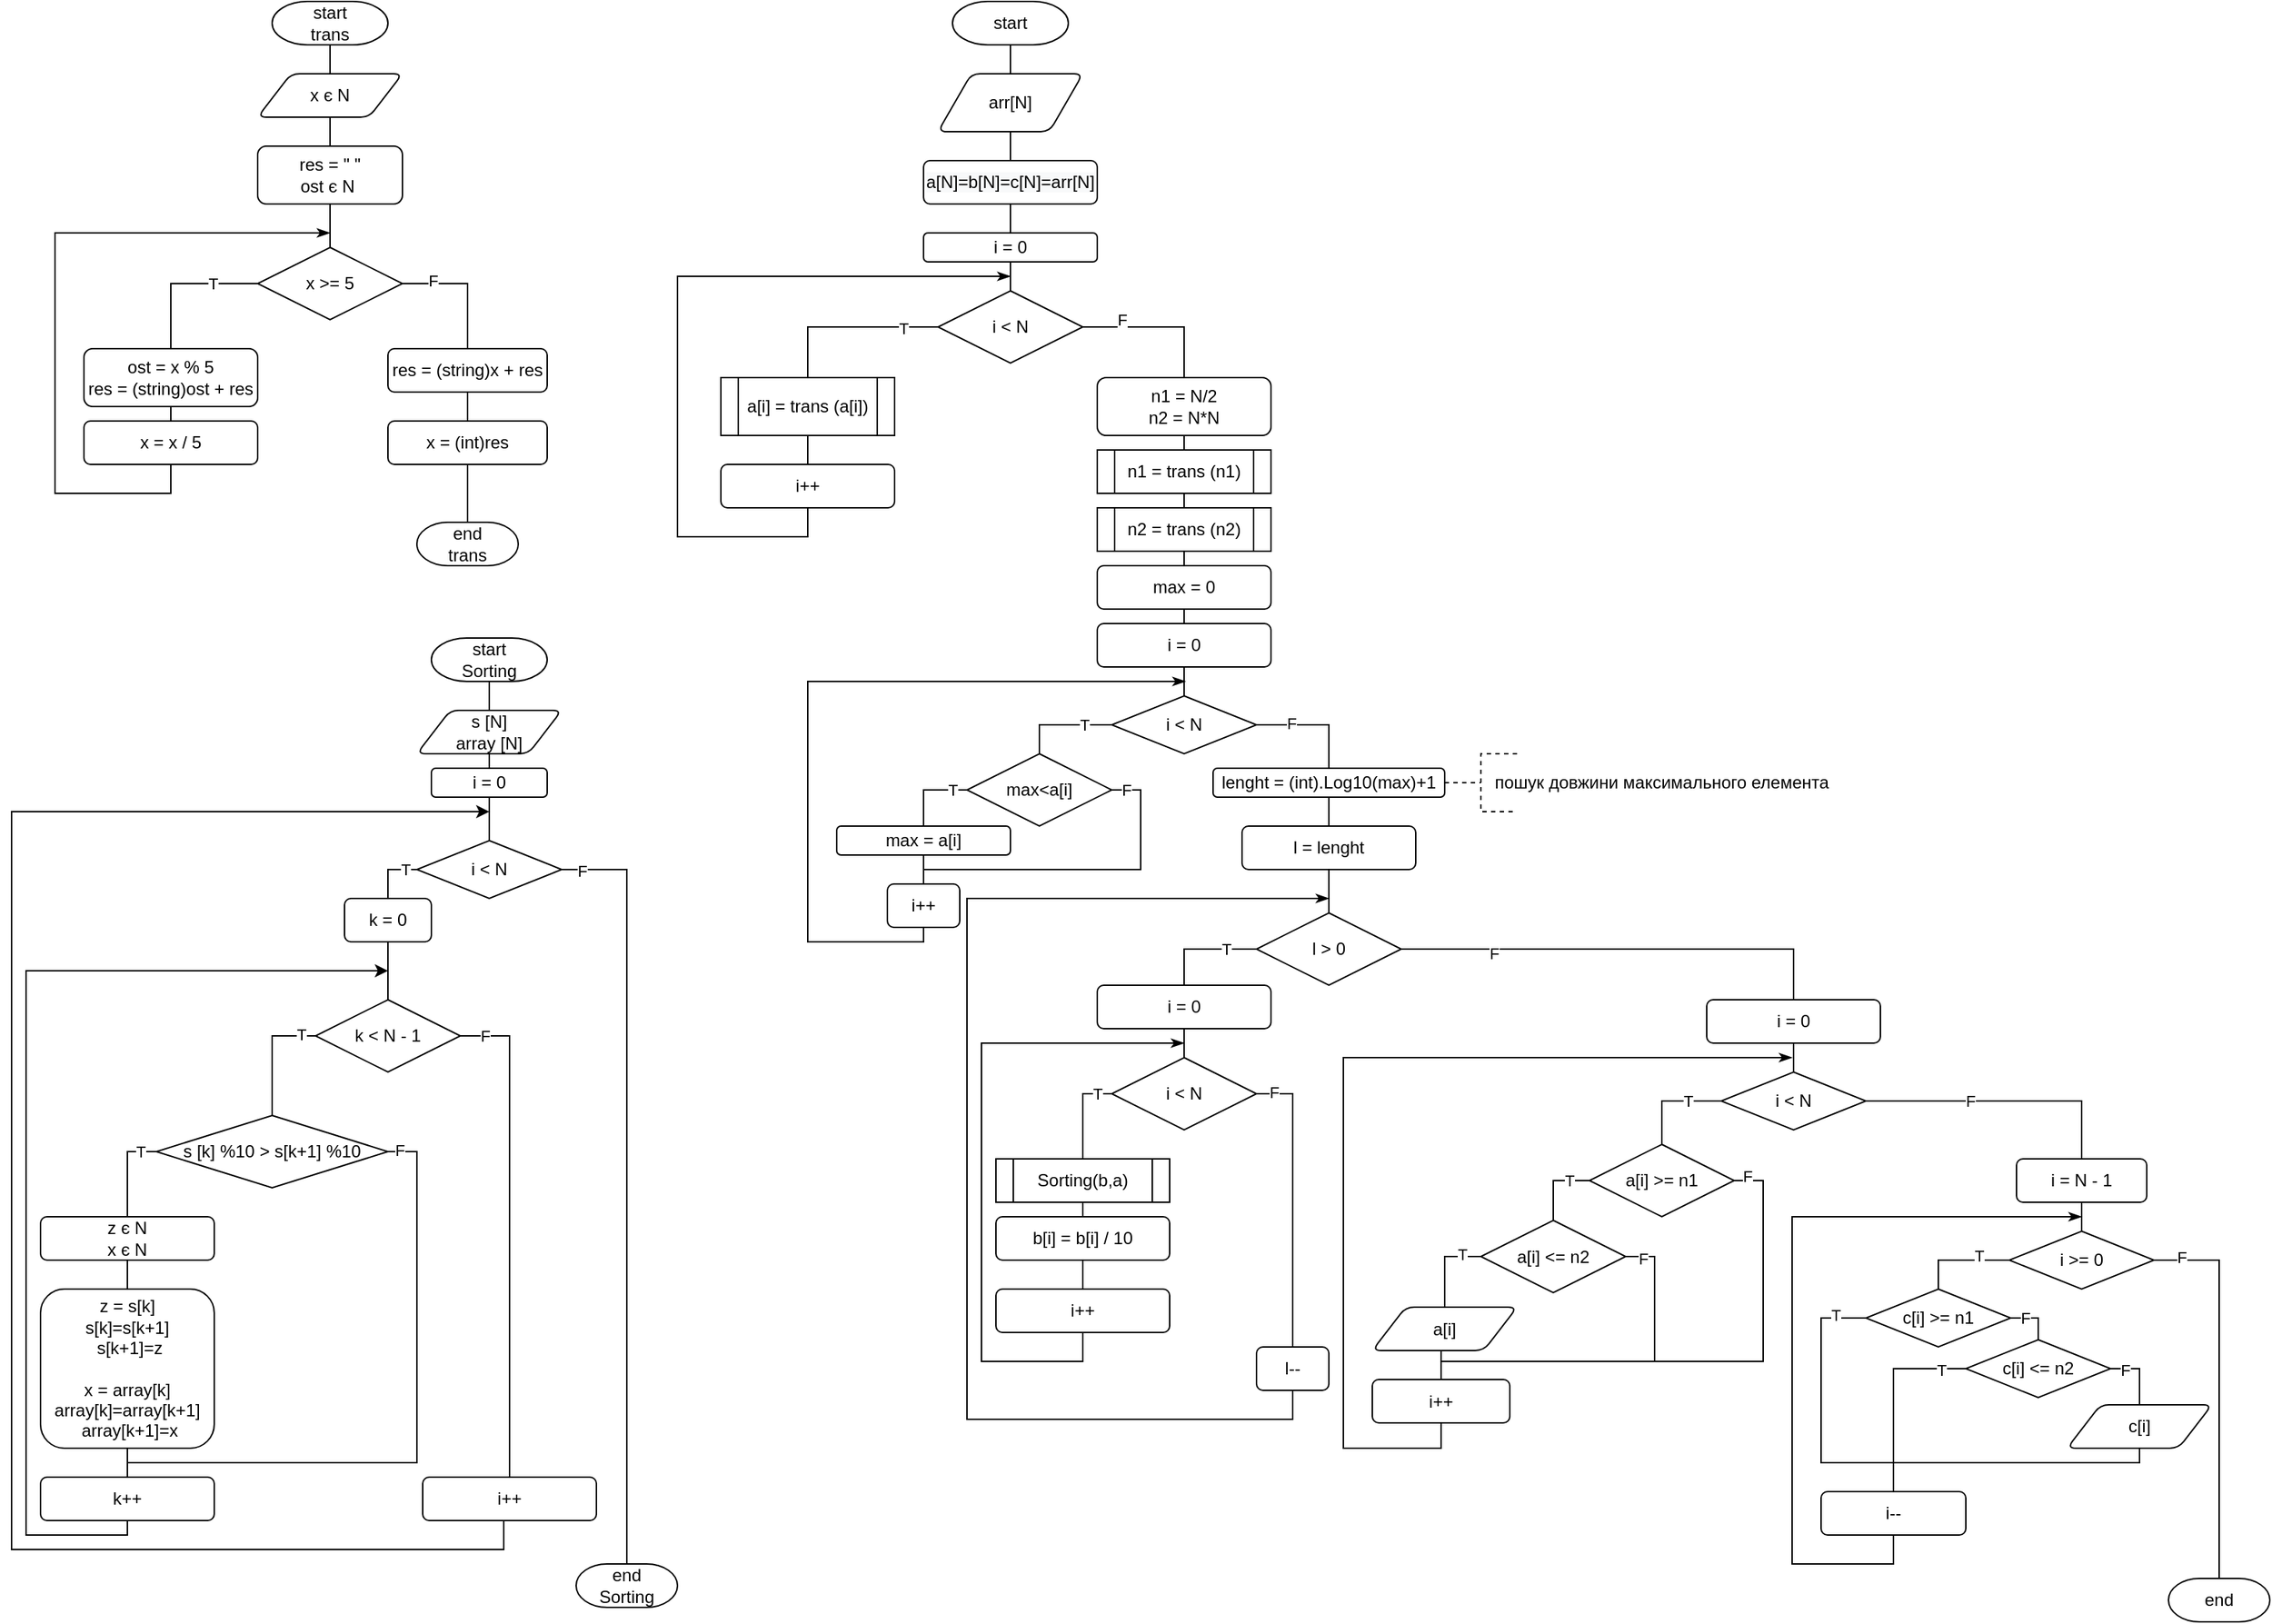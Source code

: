 <mxfile version="15.8.7" type="device"><diagram id="oa8VVHl52Wb4Baht3_-y" name="Страница 1"><mxGraphModel dx="900" dy="1813" grid="1" gridSize="10" guides="1" tooltips="1" connect="1" arrows="1" fold="1" page="1" pageScale="1" pageWidth="827" pageHeight="1169" math="0" shadow="0"><root><mxCell id="0"/><mxCell id="1" parent="0"/><mxCell id="658XoioTIRGRhnSlcm3M-3" style="edgeStyle=orthogonalEdgeStyle;rounded=0;orthogonalLoop=1;jettySize=auto;html=1;exitX=0.5;exitY=1;exitDx=0;exitDy=0;exitPerimeter=0;entryX=0.5;entryY=0;entryDx=0;entryDy=0;endArrow=none;endFill=0;" edge="1" parent="1" source="658XoioTIRGRhnSlcm3M-1" target="658XoioTIRGRhnSlcm3M-2"><mxGeometry relative="1" as="geometry"/></mxCell><mxCell id="658XoioTIRGRhnSlcm3M-1" value="start" style="strokeWidth=1;html=1;shape=mxgraph.flowchart.terminator;whiteSpace=wrap;" vertex="1" parent="1"><mxGeometry x="660" y="40" width="80" height="30" as="geometry"/></mxCell><mxCell id="658XoioTIRGRhnSlcm3M-13" style="edgeStyle=orthogonalEdgeStyle;rounded=0;orthogonalLoop=1;jettySize=auto;html=1;exitX=0.5;exitY=1;exitDx=0;exitDy=0;entryX=0.5;entryY=0;entryDx=0;entryDy=0;endArrow=none;endFill=0;" edge="1" parent="1" source="658XoioTIRGRhnSlcm3M-2" target="658XoioTIRGRhnSlcm3M-12"><mxGeometry relative="1" as="geometry"/></mxCell><mxCell id="658XoioTIRGRhnSlcm3M-2" value="arr[N]" style="shape=parallelogram;html=1;strokeWidth=1;perimeter=parallelogramPerimeter;whiteSpace=wrap;rounded=1;arcSize=12;size=0.23;" vertex="1" parent="1"><mxGeometry x="650" y="90" width="100" height="40" as="geometry"/></mxCell><mxCell id="658XoioTIRGRhnSlcm3M-6" style="edgeStyle=orthogonalEdgeStyle;rounded=0;orthogonalLoop=1;jettySize=auto;html=1;exitX=0.5;exitY=1;exitDx=0;exitDy=0;endArrow=none;endFill=0;" edge="1" parent="1"><mxGeometry relative="1" as="geometry"><mxPoint x="700" y="180" as="sourcePoint"/><mxPoint x="700" y="180" as="targetPoint"/></mxGeometry></mxCell><mxCell id="658XoioTIRGRhnSlcm3M-15" style="edgeStyle=orthogonalEdgeStyle;rounded=0;orthogonalLoop=1;jettySize=auto;html=1;exitX=0.5;exitY=1;exitDx=0;exitDy=0;entryX=0.5;entryY=0;entryDx=0;entryDy=0;endArrow=none;endFill=0;" edge="1" parent="1" source="658XoioTIRGRhnSlcm3M-12" target="658XoioTIRGRhnSlcm3M-14"><mxGeometry relative="1" as="geometry"/></mxCell><mxCell id="658XoioTIRGRhnSlcm3M-12" value="&lt;meta charset=&quot;utf-8&quot;&gt;&lt;span style=&quot;color: rgb(0, 0, 0); font-family: helvetica; font-size: 12px; font-style: normal; font-weight: 400; letter-spacing: normal; text-align: center; text-indent: 0px; text-transform: none; word-spacing: 0px; background-color: rgb(248, 249, 250); display: inline; float: none;&quot;&gt;a[N]=b[N]=c[N]=arr[N]&lt;/span&gt;" style="rounded=1;whiteSpace=wrap;html=1;" vertex="1" parent="1"><mxGeometry x="640" y="150" width="120" height="30" as="geometry"/></mxCell><mxCell id="658XoioTIRGRhnSlcm3M-18" style="edgeStyle=orthogonalEdgeStyle;rounded=0;orthogonalLoop=1;jettySize=auto;html=1;exitX=0.5;exitY=1;exitDx=0;exitDy=0;entryX=0.5;entryY=0;entryDx=0;entryDy=0;entryPerimeter=0;endArrow=none;endFill=0;" edge="1" parent="1" source="658XoioTIRGRhnSlcm3M-14" target="658XoioTIRGRhnSlcm3M-17"><mxGeometry relative="1" as="geometry"/></mxCell><mxCell id="658XoioTIRGRhnSlcm3M-14" value="i = 0" style="rounded=1;whiteSpace=wrap;html=1;" vertex="1" parent="1"><mxGeometry x="640" y="200" width="120" height="20" as="geometry"/></mxCell><mxCell id="658XoioTIRGRhnSlcm3M-26" style="edgeStyle=orthogonalEdgeStyle;rounded=0;orthogonalLoop=1;jettySize=auto;html=1;exitX=0;exitY=0.5;exitDx=0;exitDy=0;exitPerimeter=0;entryX=0.5;entryY=0;entryDx=0;entryDy=0;endArrow=none;endFill=0;" edge="1" parent="1" source="658XoioTIRGRhnSlcm3M-17" target="658XoioTIRGRhnSlcm3M-25"><mxGeometry relative="1" as="geometry"/></mxCell><mxCell id="658XoioTIRGRhnSlcm3M-169" value="T" style="edgeLabel;html=1;align=center;verticalAlign=middle;resizable=0;points=[];" vertex="1" connectable="0" parent="658XoioTIRGRhnSlcm3M-26"><mxGeometry x="-0.607" y="1" relative="1" as="geometry"><mxPoint as="offset"/></mxGeometry></mxCell><mxCell id="658XoioTIRGRhnSlcm3M-76" style="edgeStyle=orthogonalEdgeStyle;rounded=0;orthogonalLoop=1;jettySize=auto;html=1;exitX=1;exitY=0.5;exitDx=0;exitDy=0;exitPerimeter=0;entryX=0.5;entryY=0;entryDx=0;entryDy=0;endArrow=none;endFill=0;" edge="1" parent="1" source="658XoioTIRGRhnSlcm3M-17" target="658XoioTIRGRhnSlcm3M-75"><mxGeometry relative="1" as="geometry"/></mxCell><mxCell id="658XoioTIRGRhnSlcm3M-170" value="F" style="edgeLabel;html=1;align=center;verticalAlign=middle;resizable=0;points=[];" vertex="1" connectable="0" parent="658XoioTIRGRhnSlcm3M-76"><mxGeometry x="-0.482" y="5" relative="1" as="geometry"><mxPoint as="offset"/></mxGeometry></mxCell><mxCell id="658XoioTIRGRhnSlcm3M-17" value="i &amp;lt; N" style="strokeWidth=1;html=1;shape=mxgraph.flowchart.decision;whiteSpace=wrap;" vertex="1" parent="1"><mxGeometry x="650" y="240" width="100" height="50" as="geometry"/></mxCell><mxCell id="658XoioTIRGRhnSlcm3M-23" style="edgeStyle=orthogonalEdgeStyle;rounded=0;orthogonalLoop=1;jettySize=auto;html=1;exitX=0.5;exitY=1;exitDx=0;exitDy=0;endArrow=classicThin;endFill=1;" edge="1" parent="1" source="658XoioTIRGRhnSlcm3M-21"><mxGeometry relative="1" as="geometry"><mxPoint x="700" y="230" as="targetPoint"/><Array as="points"><mxPoint x="560" y="410"/><mxPoint x="470" y="410"/><mxPoint x="470" y="230"/></Array></mxGeometry></mxCell><mxCell id="658XoioTIRGRhnSlcm3M-21" value="i++" style="rounded=1;whiteSpace=wrap;html=1;" vertex="1" parent="1"><mxGeometry x="500" y="360" width="120" height="30" as="geometry"/></mxCell><mxCell id="658XoioTIRGRhnSlcm3M-29" style="edgeStyle=orthogonalEdgeStyle;rounded=0;orthogonalLoop=1;jettySize=auto;html=1;exitX=0.5;exitY=1;exitDx=0;exitDy=0;exitPerimeter=0;entryX=0.5;entryY=0;entryDx=0;entryDy=0;endArrow=none;endFill=0;" edge="1" parent="1" source="658XoioTIRGRhnSlcm3M-24" target="658XoioTIRGRhnSlcm3M-28"><mxGeometry relative="1" as="geometry"/></mxCell><mxCell id="658XoioTIRGRhnSlcm3M-24" value="start&lt;br&gt;trans" style="strokeWidth=1;html=1;shape=mxgraph.flowchart.terminator;whiteSpace=wrap;" vertex="1" parent="1"><mxGeometry x="190" y="40" width="80" height="30" as="geometry"/></mxCell><mxCell id="658XoioTIRGRhnSlcm3M-27" style="edgeStyle=orthogonalEdgeStyle;rounded=0;orthogonalLoop=1;jettySize=auto;html=1;exitX=0.5;exitY=1;exitDx=0;exitDy=0;entryX=0.5;entryY=0;entryDx=0;entryDy=0;endArrow=none;endFill=0;" edge="1" parent="1" source="658XoioTIRGRhnSlcm3M-25" target="658XoioTIRGRhnSlcm3M-21"><mxGeometry relative="1" as="geometry"/></mxCell><mxCell id="658XoioTIRGRhnSlcm3M-25" value="&lt;span&gt;a[i] = trans (a[i])&lt;/span&gt;" style="shape=process;whiteSpace=wrap;html=1;backgroundOutline=1;" vertex="1" parent="1"><mxGeometry x="500" y="300" width="120" height="40" as="geometry"/></mxCell><mxCell id="658XoioTIRGRhnSlcm3M-31" style="edgeStyle=orthogonalEdgeStyle;rounded=0;orthogonalLoop=1;jettySize=auto;html=1;exitX=0.5;exitY=1;exitDx=0;exitDy=0;entryX=0.5;entryY=0;entryDx=0;entryDy=0;endArrow=none;endFill=0;" edge="1" parent="1" source="658XoioTIRGRhnSlcm3M-28" target="658XoioTIRGRhnSlcm3M-30"><mxGeometry relative="1" as="geometry"/></mxCell><mxCell id="658XoioTIRGRhnSlcm3M-28" value="x є N" style="shape=parallelogram;html=1;strokeWidth=1;perimeter=parallelogramPerimeter;whiteSpace=wrap;rounded=1;arcSize=12;size=0.23;" vertex="1" parent="1"><mxGeometry x="180" y="90" width="100" height="30" as="geometry"/></mxCell><mxCell id="658XoioTIRGRhnSlcm3M-33" style="edgeStyle=orthogonalEdgeStyle;rounded=0;orthogonalLoop=1;jettySize=auto;html=1;exitX=0.5;exitY=1;exitDx=0;exitDy=0;entryX=0.5;entryY=0;entryDx=0;entryDy=0;entryPerimeter=0;endArrow=none;endFill=0;" edge="1" parent="1" source="658XoioTIRGRhnSlcm3M-30" target="658XoioTIRGRhnSlcm3M-32"><mxGeometry relative="1" as="geometry"/></mxCell><mxCell id="658XoioTIRGRhnSlcm3M-30" value="res = &quot; &quot;&lt;br&gt;ost є N&amp;nbsp;" style="rounded=1;whiteSpace=wrap;html=1;" vertex="1" parent="1"><mxGeometry x="180" y="140" width="100" height="40" as="geometry"/></mxCell><mxCell id="658XoioTIRGRhnSlcm3M-35" style="edgeStyle=orthogonalEdgeStyle;rounded=0;orthogonalLoop=1;jettySize=auto;html=1;exitX=0;exitY=0.5;exitDx=0;exitDy=0;exitPerimeter=0;entryX=0.5;entryY=0;entryDx=0;entryDy=0;endArrow=none;endFill=0;" edge="1" parent="1" source="658XoioTIRGRhnSlcm3M-32" target="658XoioTIRGRhnSlcm3M-34"><mxGeometry relative="1" as="geometry"/></mxCell><mxCell id="658XoioTIRGRhnSlcm3M-160" value="T" style="edgeLabel;html=1;align=center;verticalAlign=middle;resizable=0;points=[];" vertex="1" connectable="0" parent="658XoioTIRGRhnSlcm3M-35"><mxGeometry x="-0.429" y="5" relative="1" as="geometry"><mxPoint x="-1" y="-5" as="offset"/></mxGeometry></mxCell><mxCell id="658XoioTIRGRhnSlcm3M-41" style="edgeStyle=orthogonalEdgeStyle;rounded=0;orthogonalLoop=1;jettySize=auto;html=1;exitX=1;exitY=0.5;exitDx=0;exitDy=0;exitPerimeter=0;entryX=0.5;entryY=0;entryDx=0;entryDy=0;endArrow=none;endFill=0;" edge="1" parent="1" source="658XoioTIRGRhnSlcm3M-32" target="658XoioTIRGRhnSlcm3M-37"><mxGeometry relative="1" as="geometry"/></mxCell><mxCell id="658XoioTIRGRhnSlcm3M-161" value="F" style="edgeLabel;html=1;align=center;verticalAlign=middle;resizable=0;points=[];" vertex="1" connectable="0" parent="658XoioTIRGRhnSlcm3M-41"><mxGeometry x="-0.54" y="2" relative="1" as="geometry"><mxPoint as="offset"/></mxGeometry></mxCell><mxCell id="658XoioTIRGRhnSlcm3M-32" value="x &amp;gt;= 5" style="strokeWidth=1;html=1;shape=mxgraph.flowchart.decision;whiteSpace=wrap;" vertex="1" parent="1"><mxGeometry x="180" y="210" width="100" height="50" as="geometry"/></mxCell><mxCell id="658XoioTIRGRhnSlcm3M-39" style="edgeStyle=orthogonalEdgeStyle;rounded=0;orthogonalLoop=1;jettySize=auto;html=1;exitX=0.5;exitY=1;exitDx=0;exitDy=0;entryX=0.5;entryY=0;entryDx=0;entryDy=0;endArrow=none;endFill=0;" edge="1" parent="1" source="658XoioTIRGRhnSlcm3M-34" target="658XoioTIRGRhnSlcm3M-38"><mxGeometry relative="1" as="geometry"/></mxCell><mxCell id="658XoioTIRGRhnSlcm3M-34" value="ost = x % 5&lt;br&gt;res = (string)ost + res" style="rounded=1;whiteSpace=wrap;html=1;" vertex="1" parent="1"><mxGeometry x="60" y="280" width="120" height="40" as="geometry"/></mxCell><mxCell id="658XoioTIRGRhnSlcm3M-43" style="edgeStyle=orthogonalEdgeStyle;rounded=0;orthogonalLoop=1;jettySize=auto;html=1;exitX=0.5;exitY=1;exitDx=0;exitDy=0;entryX=0.5;entryY=0;entryDx=0;entryDy=0;endArrow=none;endFill=0;" edge="1" parent="1" source="658XoioTIRGRhnSlcm3M-37" target="658XoioTIRGRhnSlcm3M-42"><mxGeometry relative="1" as="geometry"/></mxCell><mxCell id="658XoioTIRGRhnSlcm3M-37" value="res = (string)x + res" style="rounded=1;whiteSpace=wrap;html=1;" vertex="1" parent="1"><mxGeometry x="270" y="280" width="110" height="30" as="geometry"/></mxCell><mxCell id="658XoioTIRGRhnSlcm3M-40" style="edgeStyle=orthogonalEdgeStyle;rounded=0;orthogonalLoop=1;jettySize=auto;html=1;exitX=0.5;exitY=1;exitDx=0;exitDy=0;endArrow=classicThin;endFill=1;" edge="1" parent="1" source="658XoioTIRGRhnSlcm3M-38"><mxGeometry relative="1" as="geometry"><mxPoint x="230" y="200" as="targetPoint"/><Array as="points"><mxPoint x="120" y="380"/><mxPoint x="40" y="380"/><mxPoint x="40" y="200"/><mxPoint x="230" y="200"/></Array></mxGeometry></mxCell><mxCell id="658XoioTIRGRhnSlcm3M-38" value="&lt;span&gt;x = x / 5&lt;/span&gt;" style="rounded=1;whiteSpace=wrap;html=1;" vertex="1" parent="1"><mxGeometry x="60" y="330" width="120" height="30" as="geometry"/></mxCell><mxCell id="658XoioTIRGRhnSlcm3M-45" style="edgeStyle=orthogonalEdgeStyle;rounded=0;orthogonalLoop=1;jettySize=auto;html=1;exitX=0.5;exitY=1;exitDx=0;exitDy=0;entryX=0.5;entryY=0;entryDx=0;entryDy=0;entryPerimeter=0;endArrow=none;endFill=0;" edge="1" parent="1" source="658XoioTIRGRhnSlcm3M-42" target="658XoioTIRGRhnSlcm3M-44"><mxGeometry relative="1" as="geometry"/></mxCell><mxCell id="658XoioTIRGRhnSlcm3M-42" value="&lt;span&gt;x = (int)res&lt;/span&gt;" style="rounded=1;whiteSpace=wrap;html=1;" vertex="1" parent="1"><mxGeometry x="270" y="330" width="110" height="30" as="geometry"/></mxCell><mxCell id="658XoioTIRGRhnSlcm3M-44" value="end&lt;br&gt;trans" style="strokeWidth=1;html=1;shape=mxgraph.flowchart.terminator;whiteSpace=wrap;" vertex="1" parent="1"><mxGeometry x="290" y="400" width="70" height="30" as="geometry"/></mxCell><mxCell id="658XoioTIRGRhnSlcm3M-48" style="edgeStyle=orthogonalEdgeStyle;rounded=0;orthogonalLoop=1;jettySize=auto;html=1;exitX=0.5;exitY=1;exitDx=0;exitDy=0;exitPerimeter=0;entryX=0.5;entryY=0;entryDx=0;entryDy=0;endArrow=none;endFill=0;" edge="1" parent="1" source="658XoioTIRGRhnSlcm3M-46" target="658XoioTIRGRhnSlcm3M-47"><mxGeometry relative="1" as="geometry"/></mxCell><mxCell id="658XoioTIRGRhnSlcm3M-46" value="start&lt;br&gt;Sorting" style="strokeWidth=1;html=1;shape=mxgraph.flowchart.terminator;whiteSpace=wrap;" vertex="1" parent="1"><mxGeometry x="300" y="480" width="80" height="30" as="geometry"/></mxCell><mxCell id="658XoioTIRGRhnSlcm3M-51" style="edgeStyle=orthogonalEdgeStyle;rounded=0;orthogonalLoop=1;jettySize=auto;html=1;exitX=0.5;exitY=1;exitDx=0;exitDy=0;entryX=0.5;entryY=0;entryDx=0;entryDy=0;endArrow=none;endFill=0;" edge="1" parent="1" source="658XoioTIRGRhnSlcm3M-47" target="658XoioTIRGRhnSlcm3M-50"><mxGeometry relative="1" as="geometry"/></mxCell><mxCell id="658XoioTIRGRhnSlcm3M-47" value="s [N]&lt;br&gt;array [N]" style="shape=parallelogram;html=1;strokeWidth=1;perimeter=parallelogramPerimeter;whiteSpace=wrap;rounded=1;arcSize=12;size=0.23;" vertex="1" parent="1"><mxGeometry x="290" y="530" width="100" height="30" as="geometry"/></mxCell><mxCell id="658XoioTIRGRhnSlcm3M-54" style="edgeStyle=orthogonalEdgeStyle;rounded=0;orthogonalLoop=1;jettySize=auto;html=1;exitX=0;exitY=0.5;exitDx=0;exitDy=0;exitPerimeter=0;entryX=0.5;entryY=0;entryDx=0;entryDy=0;endArrow=none;endFill=0;" edge="1" parent="1" source="658XoioTIRGRhnSlcm3M-49" target="658XoioTIRGRhnSlcm3M-53"><mxGeometry relative="1" as="geometry"/></mxCell><mxCell id="658XoioTIRGRhnSlcm3M-162" value="T" style="edgeLabel;html=1;align=center;verticalAlign=middle;resizable=0;points=[];" vertex="1" connectable="0" parent="658XoioTIRGRhnSlcm3M-54"><mxGeometry x="-0.594" relative="1" as="geometry"><mxPoint as="offset"/></mxGeometry></mxCell><mxCell id="658XoioTIRGRhnSlcm3M-71" style="edgeStyle=orthogonalEdgeStyle;rounded=0;orthogonalLoop=1;jettySize=auto;html=1;exitX=1;exitY=0.5;exitDx=0;exitDy=0;exitPerimeter=0;endArrow=none;endFill=0;" edge="1" parent="1" source="658XoioTIRGRhnSlcm3M-49" target="658XoioTIRGRhnSlcm3M-72"><mxGeometry relative="1" as="geometry"><mxPoint x="420" y="880" as="targetPoint"/></mxGeometry></mxCell><mxCell id="658XoioTIRGRhnSlcm3M-163" value="F" style="edgeLabel;html=1;align=center;verticalAlign=middle;resizable=0;points=[];" vertex="1" connectable="0" parent="658XoioTIRGRhnSlcm3M-71"><mxGeometry x="-0.946" y="-1" relative="1" as="geometry"><mxPoint as="offset"/></mxGeometry></mxCell><mxCell id="658XoioTIRGRhnSlcm3M-49" value="i &amp;lt; N" style="strokeWidth=1;html=1;shape=mxgraph.flowchart.decision;whiteSpace=wrap;" vertex="1" parent="1"><mxGeometry x="290" y="620" width="100" height="40" as="geometry"/></mxCell><mxCell id="658XoioTIRGRhnSlcm3M-52" style="edgeStyle=orthogonalEdgeStyle;rounded=0;orthogonalLoop=1;jettySize=auto;html=1;exitX=0.5;exitY=1;exitDx=0;exitDy=0;entryX=0.5;entryY=0;entryDx=0;entryDy=0;entryPerimeter=0;endArrow=none;endFill=0;" edge="1" parent="1" source="658XoioTIRGRhnSlcm3M-50" target="658XoioTIRGRhnSlcm3M-49"><mxGeometry relative="1" as="geometry"/></mxCell><mxCell id="658XoioTIRGRhnSlcm3M-50" value="i = 0" style="rounded=1;whiteSpace=wrap;html=1;" vertex="1" parent="1"><mxGeometry x="300" y="570" width="80" height="20" as="geometry"/></mxCell><mxCell id="658XoioTIRGRhnSlcm3M-56" style="edgeStyle=orthogonalEdgeStyle;rounded=0;orthogonalLoop=1;jettySize=auto;html=1;exitX=0.5;exitY=1;exitDx=0;exitDy=0;entryX=0.5;entryY=0;entryDx=0;entryDy=0;entryPerimeter=0;endArrow=none;endFill=0;" edge="1" parent="1" source="658XoioTIRGRhnSlcm3M-53" target="658XoioTIRGRhnSlcm3M-55"><mxGeometry relative="1" as="geometry"/></mxCell><mxCell id="658XoioTIRGRhnSlcm3M-53" value="k = 0" style="rounded=1;whiteSpace=wrap;html=1;" vertex="1" parent="1"><mxGeometry x="240" y="660" width="60" height="30" as="geometry"/></mxCell><mxCell id="658XoioTIRGRhnSlcm3M-58" style="edgeStyle=orthogonalEdgeStyle;rounded=0;orthogonalLoop=1;jettySize=auto;html=1;exitX=0;exitY=0.5;exitDx=0;exitDy=0;exitPerimeter=0;entryX=0.5;entryY=0;entryDx=0;entryDy=0;entryPerimeter=0;endArrow=none;endFill=0;" edge="1" parent="1" source="658XoioTIRGRhnSlcm3M-55" target="658XoioTIRGRhnSlcm3M-57"><mxGeometry relative="1" as="geometry"/></mxCell><mxCell id="658XoioTIRGRhnSlcm3M-164" value="T" style="edgeLabel;html=1;align=center;verticalAlign=middle;resizable=0;points=[];" vertex="1" connectable="0" parent="658XoioTIRGRhnSlcm3M-58"><mxGeometry x="-0.767" y="-1" relative="1" as="geometry"><mxPoint as="offset"/></mxGeometry></mxCell><mxCell id="658XoioTIRGRhnSlcm3M-69" style="edgeStyle=orthogonalEdgeStyle;rounded=0;orthogonalLoop=1;jettySize=auto;html=1;exitX=1;exitY=0.5;exitDx=0;exitDy=0;exitPerimeter=0;entryX=0.5;entryY=0;entryDx=0;entryDy=0;endArrow=none;endFill=0;" edge="1" parent="1" source="658XoioTIRGRhnSlcm3M-55" target="658XoioTIRGRhnSlcm3M-68"><mxGeometry relative="1" as="geometry"/></mxCell><mxCell id="658XoioTIRGRhnSlcm3M-165" value="F" style="edgeLabel;html=1;align=center;verticalAlign=middle;resizable=0;points=[];" vertex="1" connectable="0" parent="658XoioTIRGRhnSlcm3M-69"><mxGeometry x="-0.901" relative="1" as="geometry"><mxPoint as="offset"/></mxGeometry></mxCell><mxCell id="658XoioTIRGRhnSlcm3M-55" value="k &amp;lt; N - 1" style="strokeWidth=1;html=1;shape=mxgraph.flowchart.decision;whiteSpace=wrap;" vertex="1" parent="1"><mxGeometry x="220" y="730" width="100" height="50" as="geometry"/></mxCell><mxCell id="658XoioTIRGRhnSlcm3M-62" style="edgeStyle=orthogonalEdgeStyle;rounded=0;orthogonalLoop=1;jettySize=auto;html=1;exitX=0;exitY=0.5;exitDx=0;exitDy=0;exitPerimeter=0;entryX=0.5;entryY=0;entryDx=0;entryDy=0;endArrow=none;endFill=0;" edge="1" parent="1" source="658XoioTIRGRhnSlcm3M-57" target="658XoioTIRGRhnSlcm3M-59"><mxGeometry relative="1" as="geometry"/></mxCell><mxCell id="658XoioTIRGRhnSlcm3M-168" value="T" style="edgeLabel;html=1;align=center;verticalAlign=middle;resizable=0;points=[];" vertex="1" connectable="0" parent="658XoioTIRGRhnSlcm3M-62"><mxGeometry x="-0.642" relative="1" as="geometry"><mxPoint as="offset"/></mxGeometry></mxCell><mxCell id="658XoioTIRGRhnSlcm3M-166" style="edgeStyle=orthogonalEdgeStyle;rounded=0;orthogonalLoop=1;jettySize=auto;html=1;exitX=1;exitY=0.5;exitDx=0;exitDy=0;exitPerimeter=0;entryX=0.5;entryY=0;entryDx=0;entryDy=0;endArrow=none;endFill=0;" edge="1" parent="1" source="658XoioTIRGRhnSlcm3M-57" target="658XoioTIRGRhnSlcm3M-63"><mxGeometry relative="1" as="geometry"><Array as="points"><mxPoint x="290" y="835"/><mxPoint x="290" y="1050"/></Array></mxGeometry></mxCell><mxCell id="658XoioTIRGRhnSlcm3M-167" value="F" style="edgeLabel;html=1;align=center;verticalAlign=middle;resizable=0;points=[];" vertex="1" connectable="0" parent="658XoioTIRGRhnSlcm3M-166"><mxGeometry x="-0.963" y="1" relative="1" as="geometry"><mxPoint as="offset"/></mxGeometry></mxCell><mxCell id="658XoioTIRGRhnSlcm3M-57" value="s [k] %10 &amp;gt; s[k+1] %10" style="strokeWidth=1;html=1;shape=mxgraph.flowchart.decision;whiteSpace=wrap;" vertex="1" parent="1"><mxGeometry x="110" y="810" width="160" height="50" as="geometry"/></mxCell><mxCell id="658XoioTIRGRhnSlcm3M-61" style="edgeStyle=orthogonalEdgeStyle;rounded=0;orthogonalLoop=1;jettySize=auto;html=1;exitX=0.5;exitY=1;exitDx=0;exitDy=0;entryX=0.5;entryY=0;entryDx=0;entryDy=0;endArrow=none;endFill=0;" edge="1" parent="1" source="658XoioTIRGRhnSlcm3M-59" target="658XoioTIRGRhnSlcm3M-60"><mxGeometry relative="1" as="geometry"/></mxCell><mxCell id="658XoioTIRGRhnSlcm3M-59" value="z є N&lt;br&gt;x є N" style="rounded=1;whiteSpace=wrap;html=1;" vertex="1" parent="1"><mxGeometry x="30" y="880" width="120" height="30" as="geometry"/></mxCell><mxCell id="658XoioTIRGRhnSlcm3M-64" style="edgeStyle=orthogonalEdgeStyle;rounded=0;orthogonalLoop=1;jettySize=auto;html=1;exitX=0.5;exitY=1;exitDx=0;exitDy=0;entryX=0.5;entryY=0;entryDx=0;entryDy=0;endArrow=none;endFill=0;" edge="1" parent="1" source="658XoioTIRGRhnSlcm3M-60" target="658XoioTIRGRhnSlcm3M-63"><mxGeometry relative="1" as="geometry"/></mxCell><mxCell id="658XoioTIRGRhnSlcm3M-60" value="z = s[k]&lt;br&gt;s[k]=s[k+1]&lt;br&gt;&amp;nbsp;s[k+1]=z&lt;br&gt;&lt;br&gt;x = array[k]&lt;br&gt;array[k]=array[k+1]&lt;br&gt;&amp;nbsp;array[k+1]=x" style="rounded=1;whiteSpace=wrap;html=1;" vertex="1" parent="1"><mxGeometry x="30" y="930" width="120" height="110" as="geometry"/></mxCell><mxCell id="658XoioTIRGRhnSlcm3M-65" style="edgeStyle=orthogonalEdgeStyle;rounded=0;orthogonalLoop=1;jettySize=auto;html=1;exitX=0.5;exitY=1;exitDx=0;exitDy=0;endArrow=classic;endFill=1;" edge="1" parent="1" source="658XoioTIRGRhnSlcm3M-63"><mxGeometry relative="1" as="geometry"><mxPoint x="270" y="710" as="targetPoint"/><Array as="points"><mxPoint x="90" y="1100"/><mxPoint x="20" y="1100"/><mxPoint x="20" y="710"/></Array></mxGeometry></mxCell><mxCell id="658XoioTIRGRhnSlcm3M-63" value="k++" style="rounded=1;whiteSpace=wrap;html=1;" vertex="1" parent="1"><mxGeometry x="30" y="1060" width="120" height="30" as="geometry"/></mxCell><mxCell id="658XoioTIRGRhnSlcm3M-70" style="edgeStyle=orthogonalEdgeStyle;rounded=0;orthogonalLoop=1;jettySize=auto;html=1;exitX=0.5;exitY=1;exitDx=0;exitDy=0;endArrow=classic;endFill=1;" edge="1" parent="1" source="658XoioTIRGRhnSlcm3M-68"><mxGeometry relative="1" as="geometry"><mxPoint x="340" y="600" as="targetPoint"/><Array as="points"><mxPoint x="350" y="1090"/><mxPoint x="350" y="1110"/><mxPoint x="10" y="1110"/><mxPoint x="10" y="600"/></Array></mxGeometry></mxCell><mxCell id="658XoioTIRGRhnSlcm3M-68" value="i++" style="rounded=1;whiteSpace=wrap;html=1;" vertex="1" parent="1"><mxGeometry x="294" y="1060" width="120" height="30" as="geometry"/></mxCell><mxCell id="658XoioTIRGRhnSlcm3M-72" value="end&lt;br&gt;Sorting" style="strokeWidth=1;html=1;shape=mxgraph.flowchart.terminator;whiteSpace=wrap;" vertex="1" parent="1"><mxGeometry x="400" y="1120" width="70" height="30" as="geometry"/></mxCell><mxCell id="658XoioTIRGRhnSlcm3M-78" style="edgeStyle=orthogonalEdgeStyle;rounded=0;orthogonalLoop=1;jettySize=auto;html=1;exitX=0.5;exitY=1;exitDx=0;exitDy=0;entryX=0.5;entryY=0;entryDx=0;entryDy=0;endArrow=none;endFill=0;" edge="1" parent="1" source="658XoioTIRGRhnSlcm3M-75" target="658XoioTIRGRhnSlcm3M-77"><mxGeometry relative="1" as="geometry"/></mxCell><mxCell id="658XoioTIRGRhnSlcm3M-75" value="n1 = N/2&lt;br&gt;n2 = N*N" style="rounded=1;whiteSpace=wrap;html=1;" vertex="1" parent="1"><mxGeometry x="760" y="300" width="120" height="40" as="geometry"/></mxCell><mxCell id="658XoioTIRGRhnSlcm3M-80" style="edgeStyle=orthogonalEdgeStyle;rounded=0;orthogonalLoop=1;jettySize=auto;html=1;exitX=0.5;exitY=1;exitDx=0;exitDy=0;entryX=0.5;entryY=0;entryDx=0;entryDy=0;endArrow=none;endFill=0;" edge="1" parent="1" source="658XoioTIRGRhnSlcm3M-77" target="658XoioTIRGRhnSlcm3M-79"><mxGeometry relative="1" as="geometry"/></mxCell><mxCell id="658XoioTIRGRhnSlcm3M-77" value="n1 = trans (n1)" style="shape=process;whiteSpace=wrap;html=1;backgroundOutline=1;" vertex="1" parent="1"><mxGeometry x="760" y="350" width="120" height="30" as="geometry"/></mxCell><mxCell id="658XoioTIRGRhnSlcm3M-86" style="edgeStyle=orthogonalEdgeStyle;rounded=0;orthogonalLoop=1;jettySize=auto;html=1;exitX=0.5;exitY=1;exitDx=0;exitDy=0;entryX=0.5;entryY=0;entryDx=0;entryDy=0;endArrow=none;endFill=0;" edge="1" parent="1" source="658XoioTIRGRhnSlcm3M-79" target="658XoioTIRGRhnSlcm3M-85"><mxGeometry relative="1" as="geometry"/></mxCell><mxCell id="658XoioTIRGRhnSlcm3M-79" value="n2 = trans (n2)" style="shape=process;whiteSpace=wrap;html=1;backgroundOutline=1;" vertex="1" parent="1"><mxGeometry x="760" y="390" width="120" height="30" as="geometry"/></mxCell><mxCell id="658XoioTIRGRhnSlcm3M-93" style="edgeStyle=orthogonalEdgeStyle;rounded=0;orthogonalLoop=1;jettySize=auto;html=1;exitX=0;exitY=0.5;exitDx=0;exitDy=0;exitPerimeter=0;entryX=0.5;entryY=0;entryDx=0;entryDy=0;entryPerimeter=0;endArrow=none;endFill=0;" edge="1" parent="1" source="658XoioTIRGRhnSlcm3M-83" target="658XoioTIRGRhnSlcm3M-92"><mxGeometry relative="1" as="geometry"/></mxCell><mxCell id="658XoioTIRGRhnSlcm3M-171" value="T" style="edgeLabel;html=1;align=center;verticalAlign=middle;resizable=0;points=[];" vertex="1" connectable="0" parent="658XoioTIRGRhnSlcm3M-93"><mxGeometry x="-0.465" y="3" relative="1" as="geometry"><mxPoint x="-1" y="-3" as="offset"/></mxGeometry></mxCell><mxCell id="658XoioTIRGRhnSlcm3M-101" style="edgeStyle=orthogonalEdgeStyle;rounded=0;orthogonalLoop=1;jettySize=auto;html=1;exitX=1;exitY=0.5;exitDx=0;exitDy=0;exitPerimeter=0;entryX=0.5;entryY=0;entryDx=0;entryDy=0;endArrow=none;endFill=0;" edge="1" parent="1" source="658XoioTIRGRhnSlcm3M-83" target="658XoioTIRGRhnSlcm3M-100"><mxGeometry relative="1" as="geometry"/></mxCell><mxCell id="658XoioTIRGRhnSlcm3M-172" value="F" style="edgeLabel;html=1;align=center;verticalAlign=middle;resizable=0;points=[];" vertex="1" connectable="0" parent="658XoioTIRGRhnSlcm3M-101"><mxGeometry x="-0.408" y="1" relative="1" as="geometry"><mxPoint as="offset"/></mxGeometry></mxCell><mxCell id="658XoioTIRGRhnSlcm3M-83" value="i &amp;lt; N" style="strokeWidth=1;html=1;shape=mxgraph.flowchart.decision;whiteSpace=wrap;" vertex="1" parent="1"><mxGeometry x="770" y="520" width="100" height="40" as="geometry"/></mxCell><mxCell id="658XoioTIRGRhnSlcm3M-89" style="edgeStyle=orthogonalEdgeStyle;rounded=0;orthogonalLoop=1;jettySize=auto;html=1;exitX=0.5;exitY=1;exitDx=0;exitDy=0;entryX=0.5;entryY=0;entryDx=0;entryDy=0;endArrow=none;endFill=0;" edge="1" parent="1" source="658XoioTIRGRhnSlcm3M-85" target="658XoioTIRGRhnSlcm3M-87"><mxGeometry relative="1" as="geometry"/></mxCell><mxCell id="658XoioTIRGRhnSlcm3M-85" value="max = 0" style="rounded=1;whiteSpace=wrap;html=1;" vertex="1" parent="1"><mxGeometry x="760" y="430" width="120" height="30" as="geometry"/></mxCell><mxCell id="658XoioTIRGRhnSlcm3M-90" style="edgeStyle=orthogonalEdgeStyle;rounded=0;orthogonalLoop=1;jettySize=auto;html=1;exitX=0.5;exitY=1;exitDx=0;exitDy=0;entryX=0.5;entryY=0;entryDx=0;entryDy=0;entryPerimeter=0;endArrow=none;endFill=0;" edge="1" parent="1" source="658XoioTIRGRhnSlcm3M-87" target="658XoioTIRGRhnSlcm3M-83"><mxGeometry relative="1" as="geometry"/></mxCell><mxCell id="658XoioTIRGRhnSlcm3M-87" value="i = 0" style="rounded=1;whiteSpace=wrap;html=1;" vertex="1" parent="1"><mxGeometry x="760" y="470" width="120" height="30" as="geometry"/></mxCell><mxCell id="658XoioTIRGRhnSlcm3M-95" style="edgeStyle=orthogonalEdgeStyle;rounded=0;orthogonalLoop=1;jettySize=auto;html=1;exitX=0;exitY=0.5;exitDx=0;exitDy=0;exitPerimeter=0;entryX=0.5;entryY=0;entryDx=0;entryDy=0;endArrow=none;endFill=0;" edge="1" parent="1" source="658XoioTIRGRhnSlcm3M-92" target="658XoioTIRGRhnSlcm3M-94"><mxGeometry relative="1" as="geometry"/></mxCell><mxCell id="658XoioTIRGRhnSlcm3M-173" value="T" style="edgeLabel;html=1;align=center;verticalAlign=middle;resizable=0;points=[];" vertex="1" connectable="0" parent="658XoioTIRGRhnSlcm3M-95"><mxGeometry x="-0.619" relative="1" as="geometry"><mxPoint as="offset"/></mxGeometry></mxCell><mxCell id="658XoioTIRGRhnSlcm3M-98" style="edgeStyle=orthogonalEdgeStyle;rounded=0;orthogonalLoop=1;jettySize=auto;html=1;exitX=1;exitY=0.5;exitDx=0;exitDy=0;exitPerimeter=0;endArrow=none;endFill=0;entryX=0.5;entryY=0;entryDx=0;entryDy=0;" edge="1" parent="1" source="658XoioTIRGRhnSlcm3M-92" target="658XoioTIRGRhnSlcm3M-96"><mxGeometry relative="1" as="geometry"><mxPoint x="640" y="650" as="targetPoint"/><Array as="points"><mxPoint x="790" y="585"/><mxPoint x="790" y="640"/><mxPoint x="640" y="640"/></Array></mxGeometry></mxCell><mxCell id="658XoioTIRGRhnSlcm3M-174" value="F" style="edgeLabel;html=1;align=center;verticalAlign=middle;resizable=0;points=[];" vertex="1" connectable="0" parent="658XoioTIRGRhnSlcm3M-98"><mxGeometry x="-0.919" relative="1" as="geometry"><mxPoint as="offset"/></mxGeometry></mxCell><mxCell id="658XoioTIRGRhnSlcm3M-92" value="max&amp;lt;a[i]" style="strokeWidth=1;html=1;shape=mxgraph.flowchart.decision;whiteSpace=wrap;" vertex="1" parent="1"><mxGeometry x="670" y="560" width="100" height="50" as="geometry"/></mxCell><mxCell id="658XoioTIRGRhnSlcm3M-97" style="edgeStyle=orthogonalEdgeStyle;rounded=0;orthogonalLoop=1;jettySize=auto;html=1;exitX=0.5;exitY=1;exitDx=0;exitDy=0;entryX=0.5;entryY=0;entryDx=0;entryDy=0;endArrow=none;endFill=0;" edge="1" parent="1" source="658XoioTIRGRhnSlcm3M-94" target="658XoioTIRGRhnSlcm3M-96"><mxGeometry relative="1" as="geometry"/></mxCell><mxCell id="658XoioTIRGRhnSlcm3M-94" value="max = a[i]" style="rounded=1;whiteSpace=wrap;html=1;" vertex="1" parent="1"><mxGeometry x="580" y="610" width="120" height="20" as="geometry"/></mxCell><mxCell id="658XoioTIRGRhnSlcm3M-99" style="edgeStyle=orthogonalEdgeStyle;rounded=0;orthogonalLoop=1;jettySize=auto;html=1;exitX=0.5;exitY=1;exitDx=0;exitDy=0;endArrow=classicThin;endFill=1;" edge="1" parent="1" source="658XoioTIRGRhnSlcm3M-96"><mxGeometry relative="1" as="geometry"><mxPoint x="821" y="510" as="targetPoint"/><Array as="points"><mxPoint x="640" y="690"/><mxPoint x="560" y="690"/><mxPoint x="560" y="510"/></Array></mxGeometry></mxCell><mxCell id="658XoioTIRGRhnSlcm3M-96" value="i++" style="rounded=1;whiteSpace=wrap;html=1;" vertex="1" parent="1"><mxGeometry x="615" y="650" width="50" height="30" as="geometry"/></mxCell><mxCell id="658XoioTIRGRhnSlcm3M-106" style="edgeStyle=orthogonalEdgeStyle;rounded=0;orthogonalLoop=1;jettySize=auto;html=1;exitX=0.5;exitY=1;exitDx=0;exitDy=0;entryX=0.5;entryY=0;entryDx=0;entryDy=0;endArrow=none;endFill=0;" edge="1" parent="1" source="658XoioTIRGRhnSlcm3M-100" target="658XoioTIRGRhnSlcm3M-105"><mxGeometry relative="1" as="geometry"/></mxCell><mxCell id="658XoioTIRGRhnSlcm3M-100" value="lenght = (int).Log10(max)+1" style="rounded=1;whiteSpace=wrap;html=1;" vertex="1" parent="1"><mxGeometry x="840" y="570" width="160" height="20" as="geometry"/></mxCell><mxCell id="658XoioTIRGRhnSlcm3M-103" value="" style="strokeWidth=1;html=1;shape=mxgraph.flowchart.annotation_2;align=left;labelPosition=right;pointerEvents=1;dashed=1;" vertex="1" parent="1"><mxGeometry x="1000" y="560" width="50" height="40" as="geometry"/></mxCell><mxCell id="658XoioTIRGRhnSlcm3M-104" value="пошук довжини максимального елемента" style="rounded=0;whiteSpace=wrap;html=1;dashed=1;fillColor=none;strokeColor=none;" vertex="1" parent="1"><mxGeometry x="1030" y="570" width="240" height="20" as="geometry"/></mxCell><mxCell id="658XoioTIRGRhnSlcm3M-108" style="edgeStyle=orthogonalEdgeStyle;rounded=0;orthogonalLoop=1;jettySize=auto;html=1;exitX=0.5;exitY=1;exitDx=0;exitDy=0;entryX=0.5;entryY=0;entryDx=0;entryDy=0;entryPerimeter=0;endArrow=none;endFill=0;" edge="1" parent="1" source="658XoioTIRGRhnSlcm3M-105" target="658XoioTIRGRhnSlcm3M-107"><mxGeometry relative="1" as="geometry"/></mxCell><mxCell id="658XoioTIRGRhnSlcm3M-105" value="l = lenght" style="rounded=1;whiteSpace=wrap;html=1;" vertex="1" parent="1"><mxGeometry x="860" y="610" width="120" height="30" as="geometry"/></mxCell><mxCell id="658XoioTIRGRhnSlcm3M-110" style="edgeStyle=orthogonalEdgeStyle;rounded=0;orthogonalLoop=1;jettySize=auto;html=1;exitX=0;exitY=0.5;exitDx=0;exitDy=0;exitPerimeter=0;entryX=0.5;entryY=0;entryDx=0;entryDy=0;endArrow=none;endFill=0;" edge="1" parent="1" source="658XoioTIRGRhnSlcm3M-107" target="658XoioTIRGRhnSlcm3M-109"><mxGeometry relative="1" as="geometry"/></mxCell><mxCell id="658XoioTIRGRhnSlcm3M-175" value="T" style="edgeLabel;html=1;align=center;verticalAlign=middle;resizable=0;points=[];" vertex="1" connectable="0" parent="658XoioTIRGRhnSlcm3M-110"><mxGeometry x="-0.438" y="3" relative="1" as="geometry"><mxPoint y="-3" as="offset"/></mxGeometry></mxCell><mxCell id="658XoioTIRGRhnSlcm3M-127" style="edgeStyle=orthogonalEdgeStyle;rounded=0;orthogonalLoop=1;jettySize=auto;html=1;exitX=1;exitY=0.5;exitDx=0;exitDy=0;exitPerimeter=0;entryX=0.5;entryY=0;entryDx=0;entryDy=0;endArrow=none;endFill=0;" edge="1" parent="1" source="658XoioTIRGRhnSlcm3M-107" target="658XoioTIRGRhnSlcm3M-126"><mxGeometry relative="1" as="geometry"/></mxCell><mxCell id="658XoioTIRGRhnSlcm3M-176" value="F" style="edgeLabel;html=1;align=center;verticalAlign=middle;resizable=0;points=[];" vertex="1" connectable="0" parent="658XoioTIRGRhnSlcm3M-127"><mxGeometry x="-0.584" y="-3" relative="1" as="geometry"><mxPoint as="offset"/></mxGeometry></mxCell><mxCell id="658XoioTIRGRhnSlcm3M-107" value="l &amp;gt; 0" style="strokeWidth=1;html=1;shape=mxgraph.flowchart.decision;whiteSpace=wrap;fillColor=default;" vertex="1" parent="1"><mxGeometry x="870" y="670" width="100" height="50" as="geometry"/></mxCell><mxCell id="658XoioTIRGRhnSlcm3M-112" style="edgeStyle=orthogonalEdgeStyle;rounded=0;orthogonalLoop=1;jettySize=auto;html=1;exitX=0.5;exitY=1;exitDx=0;exitDy=0;entryX=0.5;entryY=0;entryDx=0;entryDy=0;entryPerimeter=0;endArrow=none;endFill=0;" edge="1" parent="1" source="658XoioTIRGRhnSlcm3M-109" target="658XoioTIRGRhnSlcm3M-111"><mxGeometry relative="1" as="geometry"/></mxCell><mxCell id="658XoioTIRGRhnSlcm3M-109" value="i = 0" style="rounded=1;whiteSpace=wrap;html=1;fillColor=default;" vertex="1" parent="1"><mxGeometry x="760" y="720" width="120" height="30" as="geometry"/></mxCell><mxCell id="658XoioTIRGRhnSlcm3M-115" style="edgeStyle=orthogonalEdgeStyle;rounded=0;orthogonalLoop=1;jettySize=auto;html=1;exitX=0;exitY=0.5;exitDx=0;exitDy=0;exitPerimeter=0;entryX=0.5;entryY=0;entryDx=0;entryDy=0;endArrow=none;endFill=0;" edge="1" parent="1" source="658XoioTIRGRhnSlcm3M-111" target="658XoioTIRGRhnSlcm3M-114"><mxGeometry relative="1" as="geometry"/></mxCell><mxCell id="658XoioTIRGRhnSlcm3M-177" value="T" style="edgeLabel;html=1;align=center;verticalAlign=middle;resizable=0;points=[];" vertex="1" connectable="0" parent="658XoioTIRGRhnSlcm3M-115"><mxGeometry x="-0.823" y="3" relative="1" as="geometry"><mxPoint x="-4" y="-3" as="offset"/></mxGeometry></mxCell><mxCell id="658XoioTIRGRhnSlcm3M-124" style="edgeStyle=orthogonalEdgeStyle;rounded=0;orthogonalLoop=1;jettySize=auto;html=1;exitX=1;exitY=0.5;exitDx=0;exitDy=0;exitPerimeter=0;entryX=0.5;entryY=0;entryDx=0;entryDy=0;endArrow=none;endFill=0;" edge="1" parent="1" source="658XoioTIRGRhnSlcm3M-111" target="658XoioTIRGRhnSlcm3M-123"><mxGeometry relative="1" as="geometry"/></mxCell><mxCell id="658XoioTIRGRhnSlcm3M-180" value="F" style="edgeLabel;html=1;align=center;verticalAlign=middle;resizable=0;points=[];" vertex="1" connectable="0" parent="658XoioTIRGRhnSlcm3M-124"><mxGeometry x="-0.881" y="1" relative="1" as="geometry"><mxPoint as="offset"/></mxGeometry></mxCell><mxCell id="658XoioTIRGRhnSlcm3M-111" value="i &amp;lt; N" style="strokeWidth=1;html=1;shape=mxgraph.flowchart.decision;whiteSpace=wrap;fillColor=default;" vertex="1" parent="1"><mxGeometry x="770" y="770" width="100" height="50" as="geometry"/></mxCell><mxCell id="658XoioTIRGRhnSlcm3M-117" style="edgeStyle=orthogonalEdgeStyle;rounded=0;orthogonalLoop=1;jettySize=auto;html=1;exitX=0.5;exitY=1;exitDx=0;exitDy=0;entryX=0.5;entryY=0;entryDx=0;entryDy=0;endArrow=none;endFill=0;" edge="1" parent="1" source="658XoioTIRGRhnSlcm3M-114" target="658XoioTIRGRhnSlcm3M-116"><mxGeometry relative="1" as="geometry"/></mxCell><mxCell id="658XoioTIRGRhnSlcm3M-114" value="Sorting(b,a)" style="shape=process;whiteSpace=wrap;html=1;backgroundOutline=1;fillColor=default;" vertex="1" parent="1"><mxGeometry x="690" y="840" width="120" height="30" as="geometry"/></mxCell><mxCell id="658XoioTIRGRhnSlcm3M-120" style="edgeStyle=orthogonalEdgeStyle;rounded=0;orthogonalLoop=1;jettySize=auto;html=1;exitX=0.5;exitY=1;exitDx=0;exitDy=0;entryX=0.5;entryY=0;entryDx=0;entryDy=0;endArrow=none;endFill=0;" edge="1" parent="1" source="658XoioTIRGRhnSlcm3M-116"><mxGeometry relative="1" as="geometry"><mxPoint x="750" y="930" as="targetPoint"/></mxGeometry></mxCell><mxCell id="658XoioTIRGRhnSlcm3M-116" value="b[i] = b[i] / 10" style="rounded=1;whiteSpace=wrap;html=1;fillColor=default;" vertex="1" parent="1"><mxGeometry x="690" y="880" width="120" height="30" as="geometry"/></mxCell><mxCell id="658XoioTIRGRhnSlcm3M-122" style="edgeStyle=orthogonalEdgeStyle;rounded=0;orthogonalLoop=1;jettySize=auto;html=1;exitX=0.5;exitY=1;exitDx=0;exitDy=0;endArrow=classicThin;endFill=1;" edge="1" parent="1" source="658XoioTIRGRhnSlcm3M-119"><mxGeometry relative="1" as="geometry"><mxPoint x="820" y="760" as="targetPoint"/><Array as="points"><mxPoint x="750" y="980"/><mxPoint x="680" y="980"/><mxPoint x="680" y="760"/></Array></mxGeometry></mxCell><mxCell id="658XoioTIRGRhnSlcm3M-119" value="i++" style="rounded=1;whiteSpace=wrap;html=1;fillColor=default;" vertex="1" parent="1"><mxGeometry x="690" y="930" width="120" height="30" as="geometry"/></mxCell><mxCell id="658XoioTIRGRhnSlcm3M-125" style="edgeStyle=orthogonalEdgeStyle;rounded=0;orthogonalLoop=1;jettySize=auto;html=1;exitX=0.5;exitY=1;exitDx=0;exitDy=0;endArrow=classicThin;endFill=1;" edge="1" parent="1" source="658XoioTIRGRhnSlcm3M-123"><mxGeometry relative="1" as="geometry"><mxPoint x="920" y="660" as="targetPoint"/><Array as="points"><mxPoint x="895" y="1020"/><mxPoint x="670" y="1020"/><mxPoint x="670" y="660"/></Array></mxGeometry></mxCell><mxCell id="658XoioTIRGRhnSlcm3M-123" value="l--" style="rounded=1;whiteSpace=wrap;html=1;fillColor=default;" vertex="1" parent="1"><mxGeometry x="870" y="970" width="50" height="30" as="geometry"/></mxCell><mxCell id="658XoioTIRGRhnSlcm3M-129" style="edgeStyle=orthogonalEdgeStyle;rounded=0;orthogonalLoop=1;jettySize=auto;html=1;exitX=0.5;exitY=1;exitDx=0;exitDy=0;entryX=0.5;entryY=0;entryDx=0;entryDy=0;entryPerimeter=0;endArrow=none;endFill=0;" edge="1" parent="1" source="658XoioTIRGRhnSlcm3M-126" target="658XoioTIRGRhnSlcm3M-128"><mxGeometry relative="1" as="geometry"/></mxCell><mxCell id="658XoioTIRGRhnSlcm3M-126" value="i = 0" style="rounded=1;whiteSpace=wrap;html=1;fillColor=default;" vertex="1" parent="1"><mxGeometry x="1181" y="730" width="120" height="30" as="geometry"/></mxCell><mxCell id="658XoioTIRGRhnSlcm3M-131" style="edgeStyle=orthogonalEdgeStyle;rounded=0;orthogonalLoop=1;jettySize=auto;html=1;exitX=0;exitY=0.5;exitDx=0;exitDy=0;exitPerimeter=0;entryX=0.5;entryY=0;entryDx=0;entryDy=0;entryPerimeter=0;endArrow=none;endFill=0;" edge="1" parent="1" source="658XoioTIRGRhnSlcm3M-128" target="658XoioTIRGRhnSlcm3M-130"><mxGeometry relative="1" as="geometry"/></mxCell><mxCell id="658XoioTIRGRhnSlcm3M-181" value="T" style="edgeLabel;html=1;align=center;verticalAlign=middle;resizable=0;points=[];" vertex="1" connectable="0" parent="658XoioTIRGRhnSlcm3M-131"><mxGeometry x="-0.345" y="2" relative="1" as="geometry"><mxPoint y="-2" as="offset"/></mxGeometry></mxCell><mxCell id="658XoioTIRGRhnSlcm3M-143" style="edgeStyle=orthogonalEdgeStyle;rounded=0;orthogonalLoop=1;jettySize=auto;html=1;exitX=1;exitY=0.5;exitDx=0;exitDy=0;exitPerimeter=0;entryX=0.5;entryY=0;entryDx=0;entryDy=0;endArrow=none;endFill=0;" edge="1" parent="1" source="658XoioTIRGRhnSlcm3M-128" target="658XoioTIRGRhnSlcm3M-142"><mxGeometry relative="1" as="geometry"/></mxCell><mxCell id="658XoioTIRGRhnSlcm3M-182" value="F" style="edgeLabel;html=1;align=center;verticalAlign=middle;resizable=0;points=[];" vertex="1" connectable="0" parent="658XoioTIRGRhnSlcm3M-143"><mxGeometry x="-0.255" y="-3" relative="1" as="geometry"><mxPoint x="1" y="-3" as="offset"/></mxGeometry></mxCell><mxCell id="658XoioTIRGRhnSlcm3M-128" value="i &amp;lt; N" style="strokeWidth=1;html=1;shape=mxgraph.flowchart.decision;whiteSpace=wrap;fillColor=default;" vertex="1" parent="1"><mxGeometry x="1191" y="780" width="100" height="40" as="geometry"/></mxCell><mxCell id="658XoioTIRGRhnSlcm3M-133" style="edgeStyle=orthogonalEdgeStyle;rounded=0;orthogonalLoop=1;jettySize=auto;html=1;exitX=0;exitY=0.5;exitDx=0;exitDy=0;exitPerimeter=0;entryX=0.5;entryY=0;entryDx=0;entryDy=0;entryPerimeter=0;endArrow=none;endFill=0;" edge="1" parent="1" source="658XoioTIRGRhnSlcm3M-130" target="658XoioTIRGRhnSlcm3M-132"><mxGeometry relative="1" as="geometry"><mxPoint x="1095" y="857.5" as="sourcePoint"/></mxGeometry></mxCell><mxCell id="658XoioTIRGRhnSlcm3M-183" value="T" style="edgeLabel;html=1;align=center;verticalAlign=middle;resizable=0;points=[];" vertex="1" connectable="0" parent="658XoioTIRGRhnSlcm3M-133"><mxGeometry x="-0.445" relative="1" as="geometry"><mxPoint as="offset"/></mxGeometry></mxCell><mxCell id="658XoioTIRGRhnSlcm3M-140" style="edgeStyle=orthogonalEdgeStyle;rounded=0;orthogonalLoop=1;jettySize=auto;html=1;exitX=1;exitY=0.5;exitDx=0;exitDy=0;exitPerimeter=0;entryX=0.5;entryY=0;entryDx=0;entryDy=0;endArrow=none;endFill=0;" edge="1" parent="1" source="658XoioTIRGRhnSlcm3M-130" target="658XoioTIRGRhnSlcm3M-137"><mxGeometry relative="1" as="geometry"><Array as="points"><mxPoint x="1220" y="855"/><mxPoint x="1220" y="980"/><mxPoint x="998" y="980"/></Array></mxGeometry></mxCell><mxCell id="658XoioTIRGRhnSlcm3M-184" value="F" style="edgeLabel;html=1;align=center;verticalAlign=middle;resizable=0;points=[];" vertex="1" connectable="0" parent="658XoioTIRGRhnSlcm3M-140"><mxGeometry x="-0.953" y="3" relative="1" as="geometry"><mxPoint as="offset"/></mxGeometry></mxCell><mxCell id="658XoioTIRGRhnSlcm3M-130" value="a[i] &amp;gt;= n1" style="strokeWidth=1;html=1;shape=mxgraph.flowchart.decision;whiteSpace=wrap;fillColor=default;" vertex="1" parent="1"><mxGeometry x="1100" y="830" width="100" height="50" as="geometry"/></mxCell><mxCell id="658XoioTIRGRhnSlcm3M-135" style="edgeStyle=orthogonalEdgeStyle;rounded=0;orthogonalLoop=1;jettySize=auto;html=1;exitX=0;exitY=0.5;exitDx=0;exitDy=0;exitPerimeter=0;entryX=0.5;entryY=0;entryDx=0;entryDy=0;endArrow=none;endFill=0;" edge="1" parent="1" source="658XoioTIRGRhnSlcm3M-132" target="658XoioTIRGRhnSlcm3M-134"><mxGeometry relative="1" as="geometry"/></mxCell><mxCell id="658XoioTIRGRhnSlcm3M-185" value="T" style="edgeLabel;html=1;align=center;verticalAlign=middle;resizable=0;points=[];" vertex="1" connectable="0" parent="658XoioTIRGRhnSlcm3M-135"><mxGeometry x="-0.543" y="-2" relative="1" as="geometry"><mxPoint as="offset"/></mxGeometry></mxCell><mxCell id="658XoioTIRGRhnSlcm3M-139" style="edgeStyle=orthogonalEdgeStyle;rounded=0;orthogonalLoop=1;jettySize=auto;html=1;exitX=1;exitY=0.5;exitDx=0;exitDy=0;exitPerimeter=0;entryX=0.5;entryY=0;entryDx=0;entryDy=0;endArrow=none;endFill=0;" edge="1" parent="1" source="658XoioTIRGRhnSlcm3M-132" target="658XoioTIRGRhnSlcm3M-137"><mxGeometry relative="1" as="geometry"><Array as="points"><mxPoint x="1145" y="908"/><mxPoint x="1145" y="980"/><mxPoint x="998" y="980"/></Array></mxGeometry></mxCell><mxCell id="658XoioTIRGRhnSlcm3M-186" value="F" style="edgeLabel;html=1;align=center;verticalAlign=middle;resizable=0;points=[];" vertex="1" connectable="0" parent="658XoioTIRGRhnSlcm3M-139"><mxGeometry x="-0.903" y="-1" relative="1" as="geometry"><mxPoint as="offset"/></mxGeometry></mxCell><mxCell id="658XoioTIRGRhnSlcm3M-132" value="&lt;span&gt;a[i] &amp;lt;= n2&lt;/span&gt;" style="strokeWidth=1;html=1;shape=mxgraph.flowchart.decision;whiteSpace=wrap;fillColor=default;" vertex="1" parent="1"><mxGeometry x="1025" y="882.5" width="100" height="50" as="geometry"/></mxCell><mxCell id="658XoioTIRGRhnSlcm3M-138" style="edgeStyle=orthogonalEdgeStyle;rounded=0;orthogonalLoop=1;jettySize=auto;html=1;exitX=0.5;exitY=1;exitDx=0;exitDy=0;entryX=0.5;entryY=0;entryDx=0;entryDy=0;endArrow=none;endFill=0;" edge="1" parent="1" source="658XoioTIRGRhnSlcm3M-134" target="658XoioTIRGRhnSlcm3M-137"><mxGeometry relative="1" as="geometry"/></mxCell><mxCell id="658XoioTIRGRhnSlcm3M-134" value="a[i]" style="shape=parallelogram;html=1;strokeWidth=1;perimeter=parallelogramPerimeter;whiteSpace=wrap;rounded=1;arcSize=12;size=0.23;fillColor=default;" vertex="1" parent="1"><mxGeometry x="950" y="942.5" width="100" height="30" as="geometry"/></mxCell><mxCell id="658XoioTIRGRhnSlcm3M-141" style="edgeStyle=orthogonalEdgeStyle;rounded=0;orthogonalLoop=1;jettySize=auto;html=1;exitX=0.5;exitY=1;exitDx=0;exitDy=0;endArrow=classicThin;endFill=1;" edge="1" parent="1" source="658XoioTIRGRhnSlcm3M-137"><mxGeometry relative="1" as="geometry"><mxPoint x="1240" y="770" as="targetPoint"/><Array as="points"><mxPoint x="998" y="1040"/><mxPoint x="930" y="1040"/><mxPoint x="930" y="770"/></Array></mxGeometry></mxCell><mxCell id="658XoioTIRGRhnSlcm3M-137" value="i++" style="rounded=1;whiteSpace=wrap;html=1;fillColor=default;" vertex="1" parent="1"><mxGeometry x="950" y="992.5" width="95" height="30" as="geometry"/></mxCell><mxCell id="658XoioTIRGRhnSlcm3M-145" style="edgeStyle=orthogonalEdgeStyle;rounded=0;orthogonalLoop=1;jettySize=auto;html=1;exitX=0.5;exitY=1;exitDx=0;exitDy=0;entryX=0.5;entryY=0;entryDx=0;entryDy=0;entryPerimeter=0;endArrow=none;endFill=0;" edge="1" parent="1" source="658XoioTIRGRhnSlcm3M-142" target="658XoioTIRGRhnSlcm3M-144"><mxGeometry relative="1" as="geometry"><Array as="points"><mxPoint x="1440" y="870"/><mxPoint x="1440" y="890"/></Array></mxGeometry></mxCell><mxCell id="658XoioTIRGRhnSlcm3M-142" value="i = N - 1" style="rounded=1;whiteSpace=wrap;html=1;fillColor=default;" vertex="1" parent="1"><mxGeometry x="1395" y="840" width="90" height="30" as="geometry"/></mxCell><mxCell id="658XoioTIRGRhnSlcm3M-147" style="edgeStyle=orthogonalEdgeStyle;rounded=0;orthogonalLoop=1;jettySize=auto;html=1;exitX=0;exitY=0.5;exitDx=0;exitDy=0;exitPerimeter=0;entryX=0.5;entryY=0;entryDx=0;entryDy=0;entryPerimeter=0;endArrow=none;endFill=0;" edge="1" parent="1" source="658XoioTIRGRhnSlcm3M-144" target="658XoioTIRGRhnSlcm3M-146"><mxGeometry relative="1" as="geometry"/></mxCell><mxCell id="658XoioTIRGRhnSlcm3M-190" value="T" style="edgeLabel;html=1;align=center;verticalAlign=middle;resizable=0;points=[];" vertex="1" connectable="0" parent="658XoioTIRGRhnSlcm3M-147"><mxGeometry x="-0.389" y="-3" relative="1" as="geometry"><mxPoint as="offset"/></mxGeometry></mxCell><mxCell id="658XoioTIRGRhnSlcm3M-159" style="edgeStyle=orthogonalEdgeStyle;rounded=0;orthogonalLoop=1;jettySize=auto;html=1;exitX=1;exitY=0.5;exitDx=0;exitDy=0;exitPerimeter=0;entryX=0.5;entryY=0;entryDx=0;entryDy=0;entryPerimeter=0;endArrow=none;endFill=0;" edge="1" parent="1" source="658XoioTIRGRhnSlcm3M-144" target="658XoioTIRGRhnSlcm3M-158"><mxGeometry relative="1" as="geometry"/></mxCell><mxCell id="658XoioTIRGRhnSlcm3M-191" value="F" style="edgeLabel;html=1;align=center;verticalAlign=middle;resizable=0;points=[];" vertex="1" connectable="0" parent="658XoioTIRGRhnSlcm3M-159"><mxGeometry x="-0.857" y="2" relative="1" as="geometry"><mxPoint as="offset"/></mxGeometry></mxCell><mxCell id="658XoioTIRGRhnSlcm3M-144" value="i &amp;gt;= 0" style="strokeWidth=1;html=1;shape=mxgraph.flowchart.decision;whiteSpace=wrap;fillColor=default;" vertex="1" parent="1"><mxGeometry x="1390" y="890" width="100" height="40" as="geometry"/></mxCell><mxCell id="658XoioTIRGRhnSlcm3M-150" style="edgeStyle=orthogonalEdgeStyle;rounded=0;orthogonalLoop=1;jettySize=auto;html=1;exitX=1;exitY=0.5;exitDx=0;exitDy=0;exitPerimeter=0;entryX=0.5;entryY=0;entryDx=0;entryDy=0;entryPerimeter=0;endArrow=none;endFill=0;" edge="1" parent="1" source="658XoioTIRGRhnSlcm3M-146" target="658XoioTIRGRhnSlcm3M-149"><mxGeometry relative="1" as="geometry"/></mxCell><mxCell id="658XoioTIRGRhnSlcm3M-193" value="F" style="edgeLabel;html=1;align=center;verticalAlign=middle;resizable=0;points=[];" vertex="1" connectable="0" parent="658XoioTIRGRhnSlcm3M-150"><mxGeometry x="-0.428" y="-3" relative="1" as="geometry"><mxPoint y="-3" as="offset"/></mxGeometry></mxCell><mxCell id="658XoioTIRGRhnSlcm3M-154" style="edgeStyle=orthogonalEdgeStyle;rounded=0;orthogonalLoop=1;jettySize=auto;html=1;exitX=0;exitY=0.5;exitDx=0;exitDy=0;exitPerimeter=0;entryX=0.5;entryY=0;entryDx=0;entryDy=0;endArrow=none;endFill=0;" edge="1" parent="1" source="658XoioTIRGRhnSlcm3M-146" target="658XoioTIRGRhnSlcm3M-153"><mxGeometry relative="1" as="geometry"><Array as="points"><mxPoint x="1260" y="950"/><mxPoint x="1260" y="1050"/><mxPoint x="1310" y="1050"/></Array></mxGeometry></mxCell><mxCell id="658XoioTIRGRhnSlcm3M-192" value="T" style="edgeLabel;html=1;align=center;verticalAlign=middle;resizable=0;points=[];" vertex="1" connectable="0" parent="658XoioTIRGRhnSlcm3M-154"><mxGeometry x="-0.79" y="-2" relative="1" as="geometry"><mxPoint as="offset"/></mxGeometry></mxCell><mxCell id="658XoioTIRGRhnSlcm3M-146" value="&lt;span&gt;c[i] &amp;gt;= n1&lt;/span&gt;" style="strokeWidth=1;html=1;shape=mxgraph.flowchart.decision;whiteSpace=wrap;fillColor=default;" vertex="1" parent="1"><mxGeometry x="1291" y="930" width="100" height="40" as="geometry"/></mxCell><mxCell id="658XoioTIRGRhnSlcm3M-148" style="edgeStyle=orthogonalEdgeStyle;rounded=0;orthogonalLoop=1;jettySize=auto;html=1;exitX=0;exitY=0.25;exitDx=0;exitDy=0;entryX=0;entryY=0.5;entryDx=0;entryDy=0;endArrow=none;endFill=0;" edge="1" parent="1" source="658XoioTIRGRhnSlcm3M-142" target="658XoioTIRGRhnSlcm3M-142"><mxGeometry relative="1" as="geometry"/></mxCell><mxCell id="658XoioTIRGRhnSlcm3M-152" style="edgeStyle=orthogonalEdgeStyle;rounded=0;orthogonalLoop=1;jettySize=auto;html=1;exitX=1;exitY=0.5;exitDx=0;exitDy=0;exitPerimeter=0;entryX=0.5;entryY=0;entryDx=0;entryDy=0;endArrow=none;endFill=0;" edge="1" parent="1" source="658XoioTIRGRhnSlcm3M-149" target="658XoioTIRGRhnSlcm3M-151"><mxGeometry relative="1" as="geometry"/></mxCell><mxCell id="658XoioTIRGRhnSlcm3M-195" value="F" style="edgeLabel;html=1;align=center;verticalAlign=middle;resizable=0;points=[];" vertex="1" connectable="0" parent="658XoioTIRGRhnSlcm3M-152"><mxGeometry x="-0.55" y="-1" relative="1" as="geometry"><mxPoint as="offset"/></mxGeometry></mxCell><mxCell id="658XoioTIRGRhnSlcm3M-155" style="edgeStyle=orthogonalEdgeStyle;rounded=0;orthogonalLoop=1;jettySize=auto;html=1;exitX=0;exitY=0.5;exitDx=0;exitDy=0;exitPerimeter=0;entryX=0.5;entryY=0;entryDx=0;entryDy=0;endArrow=none;endFill=0;" edge="1" parent="1" source="658XoioTIRGRhnSlcm3M-149" target="658XoioTIRGRhnSlcm3M-153"><mxGeometry relative="1" as="geometry"><Array as="points"><mxPoint x="1310" y="985"/></Array></mxGeometry></mxCell><mxCell id="658XoioTIRGRhnSlcm3M-194" value="T" style="edgeLabel;html=1;align=center;verticalAlign=middle;resizable=0;points=[];" vertex="1" connectable="0" parent="658XoioTIRGRhnSlcm3M-155"><mxGeometry x="-0.749" y="1" relative="1" as="geometry"><mxPoint as="offset"/></mxGeometry></mxCell><mxCell id="658XoioTIRGRhnSlcm3M-149" value="&lt;span&gt;c[i] &amp;lt;= n2&lt;/span&gt;" style="strokeWidth=1;html=1;shape=mxgraph.flowchart.decision;whiteSpace=wrap;fillColor=default;" vertex="1" parent="1"><mxGeometry x="1360" y="965" width="100" height="40" as="geometry"/></mxCell><mxCell id="658XoioTIRGRhnSlcm3M-156" style="edgeStyle=orthogonalEdgeStyle;rounded=0;orthogonalLoop=1;jettySize=auto;html=1;exitX=0.5;exitY=1;exitDx=0;exitDy=0;entryX=0.5;entryY=0;entryDx=0;entryDy=0;endArrow=none;endFill=0;" edge="1" parent="1" source="658XoioTIRGRhnSlcm3M-151" target="658XoioTIRGRhnSlcm3M-153"><mxGeometry relative="1" as="geometry"><Array as="points"><mxPoint x="1480" y="1050"/><mxPoint x="1310" y="1050"/></Array></mxGeometry></mxCell><mxCell id="658XoioTIRGRhnSlcm3M-151" value="c[i]" style="shape=parallelogram;html=1;strokeWidth=1;perimeter=parallelogramPerimeter;whiteSpace=wrap;rounded=1;arcSize=12;size=0.23;fillColor=default;" vertex="1" parent="1"><mxGeometry x="1430" y="1010" width="100" height="30" as="geometry"/></mxCell><mxCell id="658XoioTIRGRhnSlcm3M-157" style="edgeStyle=orthogonalEdgeStyle;rounded=0;orthogonalLoop=1;jettySize=auto;html=1;exitX=0.5;exitY=1;exitDx=0;exitDy=0;endArrow=classicThin;endFill=1;" edge="1" parent="1" source="658XoioTIRGRhnSlcm3M-153"><mxGeometry relative="1" as="geometry"><mxPoint x="1440" y="880" as="targetPoint"/><Array as="points"><mxPoint x="1310" y="1120"/><mxPoint x="1240" y="1120"/><mxPoint x="1240" y="880"/></Array></mxGeometry></mxCell><mxCell id="658XoioTIRGRhnSlcm3M-153" value="i--" style="rounded=1;whiteSpace=wrap;html=1;fillColor=default;" vertex="1" parent="1"><mxGeometry x="1260" y="1070" width="100" height="30" as="geometry"/></mxCell><mxCell id="658XoioTIRGRhnSlcm3M-158" value="end" style="strokeWidth=1;html=1;shape=mxgraph.flowchart.terminator;whiteSpace=wrap;fillColor=default;" vertex="1" parent="1"><mxGeometry x="1500" y="1130" width="70" height="30" as="geometry"/></mxCell></root></mxGraphModel></diagram></mxfile>